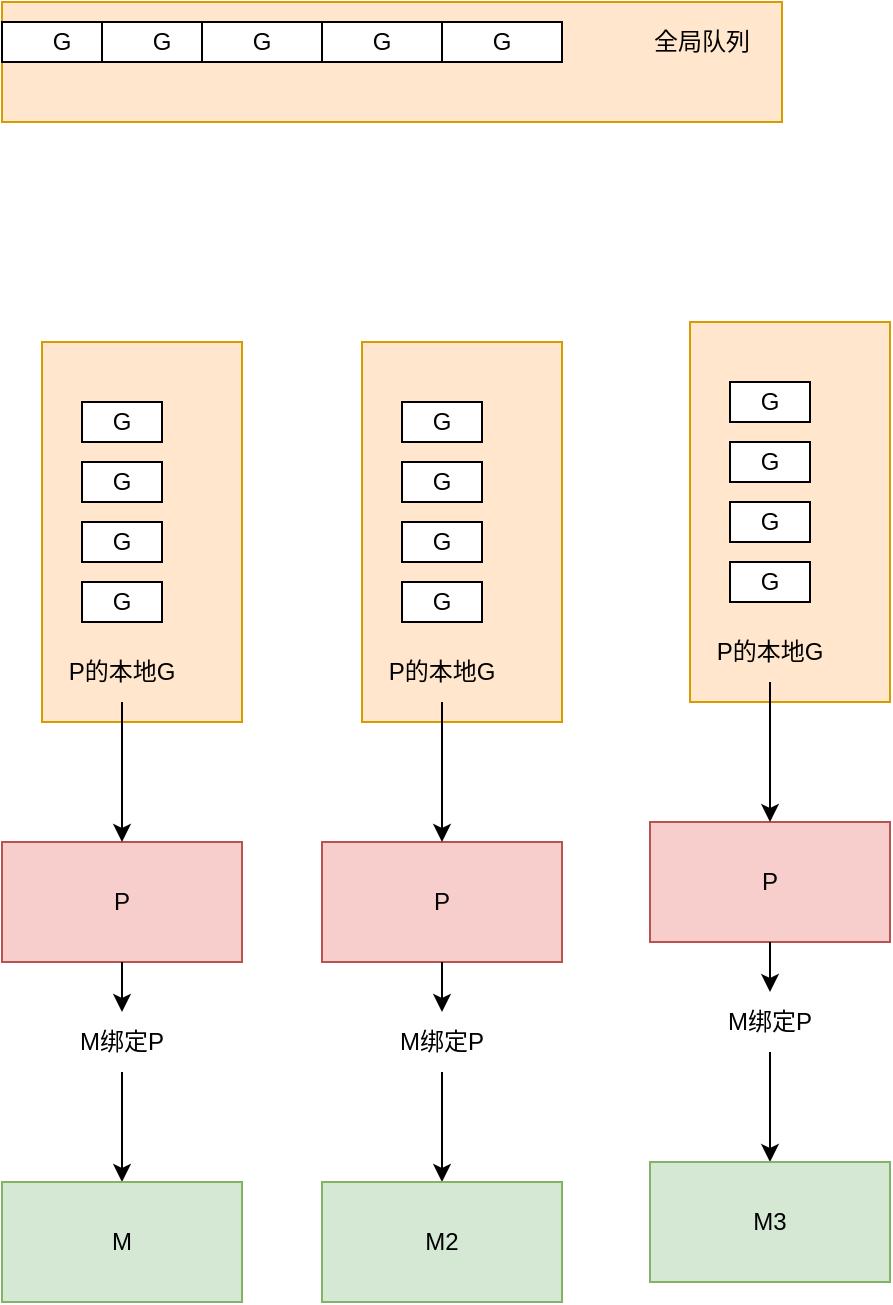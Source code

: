 <mxfile version="21.6.2" type="github">
  <diagram name="第 1 页" id="QJW1rj8MkvVtqN3oxkuM">
    <mxGraphModel dx="317" dy="764" grid="1" gridSize="10" guides="1" tooltips="1" connect="1" arrows="1" fold="1" page="1" pageScale="1" pageWidth="827" pageHeight="1169" math="0" shadow="0">
      <root>
        <mxCell id="0" />
        <mxCell id="1" parent="0" />
        <mxCell id="TLOHfjOfFBMhG84wIY92-4" style="edgeStyle=orthogonalEdgeStyle;rounded=0;orthogonalLoop=1;jettySize=auto;html=1;entryX=0.5;entryY=0;entryDx=0;entryDy=0;" edge="1" parent="1" source="TLOHfjOfFBMhG84wIY92-6" target="TLOHfjOfFBMhG84wIY92-3">
          <mxGeometry relative="1" as="geometry" />
        </mxCell>
        <mxCell id="TLOHfjOfFBMhG84wIY92-2" value="P" style="rounded=0;whiteSpace=wrap;html=1;fillColor=#f8cecc;strokeColor=#b85450;" vertex="1" parent="1">
          <mxGeometry x="250" y="760" width="120" height="60" as="geometry" />
        </mxCell>
        <mxCell id="TLOHfjOfFBMhG84wIY92-3" value="M2" style="rounded=0;whiteSpace=wrap;html=1;fillColor=#d5e8d4;strokeColor=#82b366;" vertex="1" parent="1">
          <mxGeometry x="250" y="930" width="120" height="60" as="geometry" />
        </mxCell>
        <mxCell id="TLOHfjOfFBMhG84wIY92-5" value="" style="edgeStyle=orthogonalEdgeStyle;rounded=0;orthogonalLoop=1;jettySize=auto;html=1;entryX=0.5;entryY=0;entryDx=0;entryDy=0;" edge="1" parent="1" source="TLOHfjOfFBMhG84wIY92-2" target="TLOHfjOfFBMhG84wIY92-6">
          <mxGeometry relative="1" as="geometry">
            <mxPoint x="310" y="820" as="sourcePoint" />
            <mxPoint x="310" y="930" as="targetPoint" />
          </mxGeometry>
        </mxCell>
        <mxCell id="TLOHfjOfFBMhG84wIY92-6" value="M绑定P" style="text;html=1;strokeColor=none;fillColor=none;align=center;verticalAlign=middle;whiteSpace=wrap;rounded=0;" vertex="1" parent="1">
          <mxGeometry x="280" y="845" width="60" height="30" as="geometry" />
        </mxCell>
        <mxCell id="TLOHfjOfFBMhG84wIY92-10" value="" style="rounded=0;whiteSpace=wrap;html=1;direction=south;fillColor=#ffe6cc;strokeColor=#d79b00;" vertex="1" parent="1">
          <mxGeometry x="270" y="510" width="100" height="190" as="geometry" />
        </mxCell>
        <mxCell id="TLOHfjOfFBMhG84wIY92-11" value="G" style="rounded=0;whiteSpace=wrap;html=1;" vertex="1" parent="1">
          <mxGeometry x="290" y="540" width="40" height="20" as="geometry" />
        </mxCell>
        <mxCell id="TLOHfjOfFBMhG84wIY92-14" value="G" style="rounded=0;whiteSpace=wrap;html=1;" vertex="1" parent="1">
          <mxGeometry x="290" y="570" width="40" height="20" as="geometry" />
        </mxCell>
        <mxCell id="TLOHfjOfFBMhG84wIY92-15" value="G" style="rounded=0;whiteSpace=wrap;html=1;" vertex="1" parent="1">
          <mxGeometry x="290" y="600" width="40" height="20" as="geometry" />
        </mxCell>
        <mxCell id="TLOHfjOfFBMhG84wIY92-16" value="G" style="rounded=0;whiteSpace=wrap;html=1;" vertex="1" parent="1">
          <mxGeometry x="290" y="630" width="40" height="20" as="geometry" />
        </mxCell>
        <mxCell id="TLOHfjOfFBMhG84wIY92-28" style="edgeStyle=orthogonalEdgeStyle;rounded=0;orthogonalLoop=1;jettySize=auto;html=1;" edge="1" parent="1" source="TLOHfjOfFBMhG84wIY92-24" target="TLOHfjOfFBMhG84wIY92-2">
          <mxGeometry relative="1" as="geometry" />
        </mxCell>
        <mxCell id="TLOHfjOfFBMhG84wIY92-24" value="P的本地G" style="text;html=1;strokeColor=none;fillColor=none;align=center;verticalAlign=middle;whiteSpace=wrap;rounded=0;" vertex="1" parent="1">
          <mxGeometry x="280" y="660" width="60" height="30" as="geometry" />
        </mxCell>
        <mxCell id="TLOHfjOfFBMhG84wIY92-29" style="edgeStyle=orthogonalEdgeStyle;rounded=0;orthogonalLoop=1;jettySize=auto;html=1;entryX=0.5;entryY=0;entryDx=0;entryDy=0;" edge="1" parent="1" source="TLOHfjOfFBMhG84wIY92-33" target="TLOHfjOfFBMhG84wIY92-31">
          <mxGeometry relative="1" as="geometry" />
        </mxCell>
        <mxCell id="TLOHfjOfFBMhG84wIY92-30" value="P" style="rounded=0;whiteSpace=wrap;html=1;fillColor=#f8cecc;strokeColor=#b85450;" vertex="1" parent="1">
          <mxGeometry x="414" y="750" width="120" height="60" as="geometry" />
        </mxCell>
        <mxCell id="TLOHfjOfFBMhG84wIY92-31" value="M3" style="rounded=0;whiteSpace=wrap;html=1;fillColor=#d5e8d4;strokeColor=#82b366;" vertex="1" parent="1">
          <mxGeometry x="414" y="920" width="120" height="60" as="geometry" />
        </mxCell>
        <mxCell id="TLOHfjOfFBMhG84wIY92-32" value="" style="edgeStyle=orthogonalEdgeStyle;rounded=0;orthogonalLoop=1;jettySize=auto;html=1;entryX=0.5;entryY=0;entryDx=0;entryDy=0;" edge="1" parent="1" source="TLOHfjOfFBMhG84wIY92-30" target="TLOHfjOfFBMhG84wIY92-33">
          <mxGeometry relative="1" as="geometry">
            <mxPoint x="474" y="810" as="sourcePoint" />
            <mxPoint x="474" y="920" as="targetPoint" />
          </mxGeometry>
        </mxCell>
        <mxCell id="TLOHfjOfFBMhG84wIY92-33" value="M绑定P" style="text;html=1;strokeColor=none;fillColor=none;align=center;verticalAlign=middle;whiteSpace=wrap;rounded=0;" vertex="1" parent="1">
          <mxGeometry x="444" y="835" width="60" height="30" as="geometry" />
        </mxCell>
        <mxCell id="TLOHfjOfFBMhG84wIY92-34" value="" style="rounded=0;whiteSpace=wrap;html=1;direction=south;fillColor=#ffe6cc;strokeColor=#d79b00;" vertex="1" parent="1">
          <mxGeometry x="434" y="500" width="100" height="190" as="geometry" />
        </mxCell>
        <mxCell id="TLOHfjOfFBMhG84wIY92-35" value="G" style="rounded=0;whiteSpace=wrap;html=1;" vertex="1" parent="1">
          <mxGeometry x="454" y="530" width="40" height="20" as="geometry" />
        </mxCell>
        <mxCell id="TLOHfjOfFBMhG84wIY92-36" value="G" style="rounded=0;whiteSpace=wrap;html=1;" vertex="1" parent="1">
          <mxGeometry x="454" y="560" width="40" height="20" as="geometry" />
        </mxCell>
        <mxCell id="TLOHfjOfFBMhG84wIY92-37" value="G" style="rounded=0;whiteSpace=wrap;html=1;" vertex="1" parent="1">
          <mxGeometry x="454" y="590" width="40" height="20" as="geometry" />
        </mxCell>
        <mxCell id="TLOHfjOfFBMhG84wIY92-38" value="G" style="rounded=0;whiteSpace=wrap;html=1;" vertex="1" parent="1">
          <mxGeometry x="454" y="620" width="40" height="20" as="geometry" />
        </mxCell>
        <mxCell id="TLOHfjOfFBMhG84wIY92-39" style="edgeStyle=orthogonalEdgeStyle;rounded=0;orthogonalLoop=1;jettySize=auto;html=1;" edge="1" parent="1" source="TLOHfjOfFBMhG84wIY92-40" target="TLOHfjOfFBMhG84wIY92-30">
          <mxGeometry relative="1" as="geometry" />
        </mxCell>
        <mxCell id="TLOHfjOfFBMhG84wIY92-40" value="P的本地G" style="text;html=1;strokeColor=none;fillColor=none;align=center;verticalAlign=middle;whiteSpace=wrap;rounded=0;" vertex="1" parent="1">
          <mxGeometry x="444" y="650" width="60" height="30" as="geometry" />
        </mxCell>
        <mxCell id="TLOHfjOfFBMhG84wIY92-41" style="edgeStyle=orthogonalEdgeStyle;rounded=0;orthogonalLoop=1;jettySize=auto;html=1;entryX=0.5;entryY=0;entryDx=0;entryDy=0;" edge="1" parent="1" source="TLOHfjOfFBMhG84wIY92-45" target="TLOHfjOfFBMhG84wIY92-43">
          <mxGeometry relative="1" as="geometry" />
        </mxCell>
        <mxCell id="TLOHfjOfFBMhG84wIY92-42" value="P" style="rounded=0;whiteSpace=wrap;html=1;fillColor=#f8cecc;strokeColor=#b85450;" vertex="1" parent="1">
          <mxGeometry x="90" y="760" width="120" height="60" as="geometry" />
        </mxCell>
        <mxCell id="TLOHfjOfFBMhG84wIY92-43" value="M" style="rounded=0;whiteSpace=wrap;html=1;fillColor=#d5e8d4;strokeColor=#82b366;" vertex="1" parent="1">
          <mxGeometry x="90" y="930" width="120" height="60" as="geometry" />
        </mxCell>
        <mxCell id="TLOHfjOfFBMhG84wIY92-44" value="" style="edgeStyle=orthogonalEdgeStyle;rounded=0;orthogonalLoop=1;jettySize=auto;html=1;entryX=0.5;entryY=0;entryDx=0;entryDy=0;" edge="1" parent="1" source="TLOHfjOfFBMhG84wIY92-42" target="TLOHfjOfFBMhG84wIY92-45">
          <mxGeometry relative="1" as="geometry">
            <mxPoint x="150" y="820" as="sourcePoint" />
            <mxPoint x="150" y="930" as="targetPoint" />
          </mxGeometry>
        </mxCell>
        <mxCell id="TLOHfjOfFBMhG84wIY92-45" value="M绑定P" style="text;html=1;strokeColor=none;fillColor=none;align=center;verticalAlign=middle;whiteSpace=wrap;rounded=0;" vertex="1" parent="1">
          <mxGeometry x="120" y="845" width="60" height="30" as="geometry" />
        </mxCell>
        <mxCell id="TLOHfjOfFBMhG84wIY92-46" value="" style="rounded=0;whiteSpace=wrap;html=1;direction=south;fillColor=#ffe6cc;strokeColor=#d79b00;" vertex="1" parent="1">
          <mxGeometry x="110" y="510" width="100" height="190" as="geometry" />
        </mxCell>
        <mxCell id="TLOHfjOfFBMhG84wIY92-47" value="G" style="rounded=0;whiteSpace=wrap;html=1;" vertex="1" parent="1">
          <mxGeometry x="130" y="540" width="40" height="20" as="geometry" />
        </mxCell>
        <mxCell id="TLOHfjOfFBMhG84wIY92-48" value="G" style="rounded=0;whiteSpace=wrap;html=1;" vertex="1" parent="1">
          <mxGeometry x="130" y="570" width="40" height="20" as="geometry" />
        </mxCell>
        <mxCell id="TLOHfjOfFBMhG84wIY92-49" value="G" style="rounded=0;whiteSpace=wrap;html=1;" vertex="1" parent="1">
          <mxGeometry x="130" y="600" width="40" height="20" as="geometry" />
        </mxCell>
        <mxCell id="TLOHfjOfFBMhG84wIY92-50" value="G" style="rounded=0;whiteSpace=wrap;html=1;" vertex="1" parent="1">
          <mxGeometry x="130" y="630" width="40" height="20" as="geometry" />
        </mxCell>
        <mxCell id="TLOHfjOfFBMhG84wIY92-51" style="edgeStyle=orthogonalEdgeStyle;rounded=0;orthogonalLoop=1;jettySize=auto;html=1;" edge="1" parent="1" source="TLOHfjOfFBMhG84wIY92-52" target="TLOHfjOfFBMhG84wIY92-42">
          <mxGeometry relative="1" as="geometry" />
        </mxCell>
        <mxCell id="TLOHfjOfFBMhG84wIY92-52" value="P的本地G" style="text;html=1;strokeColor=none;fillColor=none;align=center;verticalAlign=middle;whiteSpace=wrap;rounded=0;" vertex="1" parent="1">
          <mxGeometry x="120" y="660" width="60" height="30" as="geometry" />
        </mxCell>
        <mxCell id="TLOHfjOfFBMhG84wIY92-53" value="" style="rounded=0;whiteSpace=wrap;html=1;fillColor=#ffe6cc;strokeColor=#d79b00;" vertex="1" parent="1">
          <mxGeometry x="90" y="340" width="390" height="60" as="geometry" />
        </mxCell>
        <mxCell id="TLOHfjOfFBMhG84wIY92-54" value="G" style="rounded=0;whiteSpace=wrap;html=1;" vertex="1" parent="1">
          <mxGeometry x="90" y="350" width="60" height="20" as="geometry" />
        </mxCell>
        <mxCell id="TLOHfjOfFBMhG84wIY92-67" value="G" style="rounded=0;whiteSpace=wrap;html=1;" vertex="1" parent="1">
          <mxGeometry x="140" y="350" width="60" height="20" as="geometry" />
        </mxCell>
        <mxCell id="TLOHfjOfFBMhG84wIY92-68" value="G" style="rounded=0;whiteSpace=wrap;html=1;" vertex="1" parent="1">
          <mxGeometry x="190" y="350" width="60" height="20" as="geometry" />
        </mxCell>
        <mxCell id="TLOHfjOfFBMhG84wIY92-69" value="G" style="rounded=0;whiteSpace=wrap;html=1;" vertex="1" parent="1">
          <mxGeometry x="250" y="350" width="60" height="20" as="geometry" />
        </mxCell>
        <mxCell id="TLOHfjOfFBMhG84wIY92-70" value="G" style="rounded=0;whiteSpace=wrap;html=1;" vertex="1" parent="1">
          <mxGeometry x="310" y="350" width="60" height="20" as="geometry" />
        </mxCell>
        <mxCell id="TLOHfjOfFBMhG84wIY92-71" value="全局队列" style="text;html=1;strokeColor=none;fillColor=none;align=center;verticalAlign=middle;whiteSpace=wrap;rounded=0;" vertex="1" parent="1">
          <mxGeometry x="410" y="345" width="60" height="30" as="geometry" />
        </mxCell>
      </root>
    </mxGraphModel>
  </diagram>
</mxfile>

